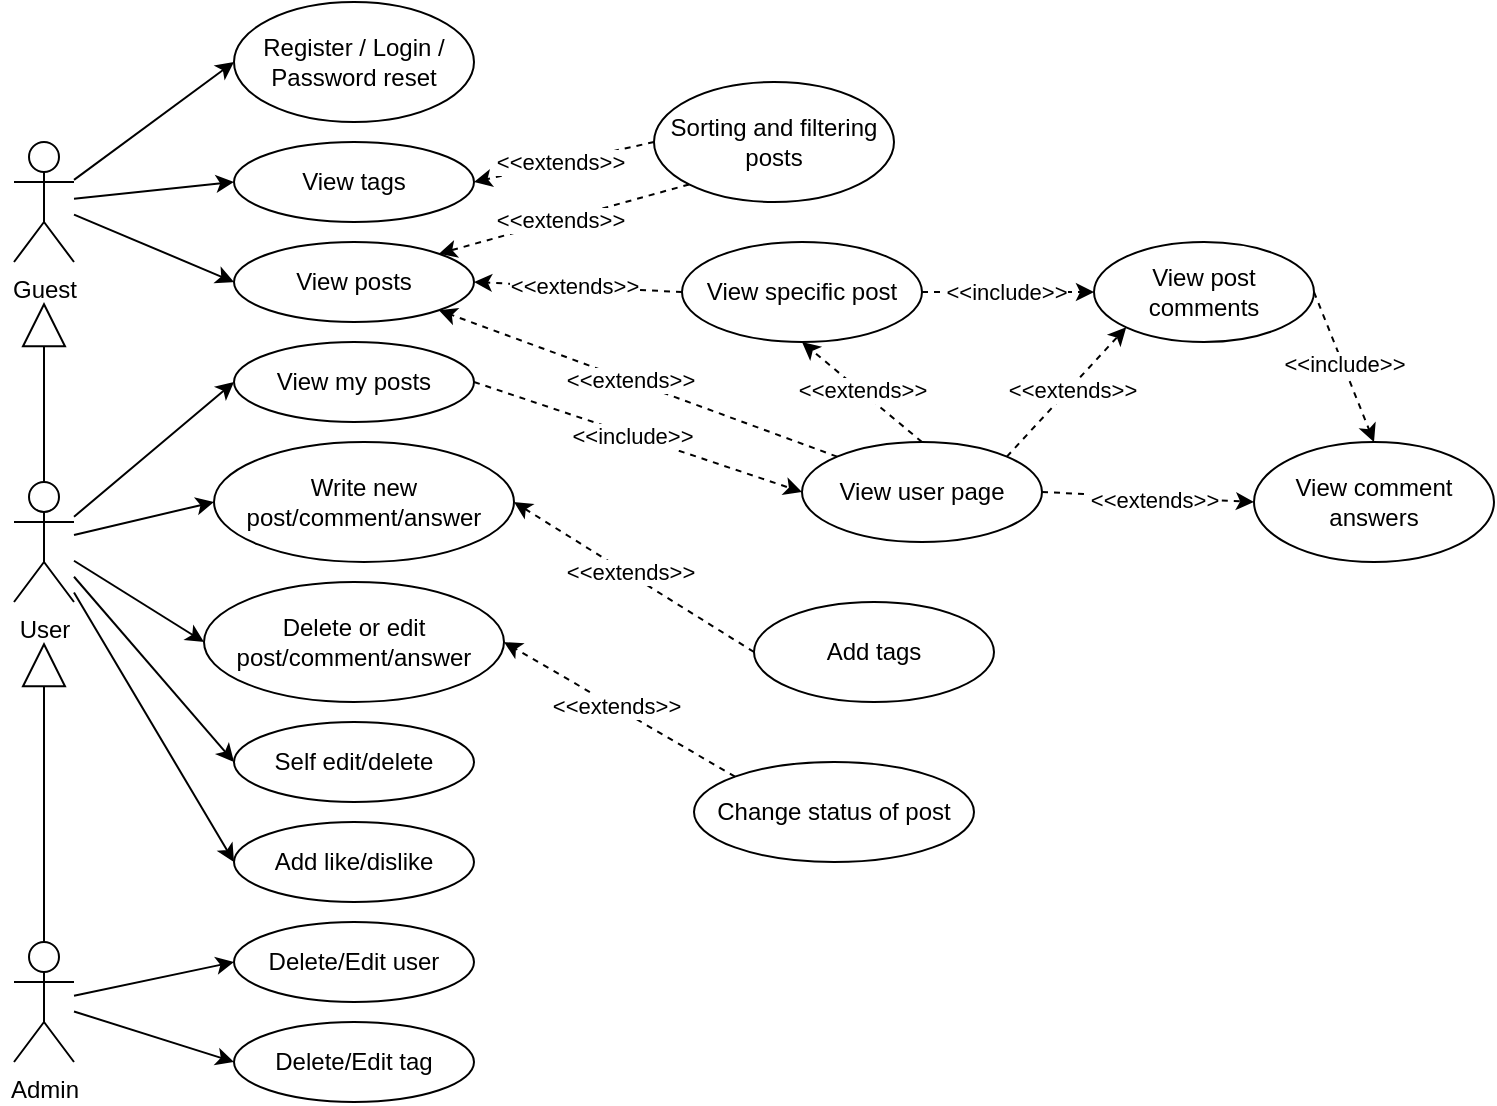 <mxfile version="22.1.5" type="github">
  <diagram name="Сторінка-1" id="4b0NFMS52FGTsFk4EFYP">
    <mxGraphModel dx="1050" dy="574" grid="1" gridSize="10" guides="1" tooltips="1" connect="1" arrows="1" fold="1" page="1" pageScale="1" pageWidth="827" pageHeight="1169" math="0" shadow="0">
      <root>
        <mxCell id="0" />
        <mxCell id="1" parent="0" />
        <mxCell id="z6wUkt-h6UnjdOqkv93--3" value="Register / Login /&lt;br&gt;Password reset" style="ellipse;whiteSpace=wrap;html=1;" parent="1" vertex="1">
          <mxGeometry x="130" y="40" width="120" height="60" as="geometry" />
        </mxCell>
        <mxCell id="z6wUkt-h6UnjdOqkv93--6" value="View posts" style="ellipse;whiteSpace=wrap;html=1;" parent="1" vertex="1">
          <mxGeometry x="130" y="160" width="120" height="40" as="geometry" />
        </mxCell>
        <mxCell id="z6wUkt-h6UnjdOqkv93--7" value="View tags" style="ellipse;whiteSpace=wrap;html=1;" parent="1" vertex="1">
          <mxGeometry x="130" y="110" width="120" height="40" as="geometry" />
        </mxCell>
        <mxCell id="z6wUkt-h6UnjdOqkv93--8" value="View my posts" style="ellipse;whiteSpace=wrap;html=1;" parent="1" vertex="1">
          <mxGeometry x="130" y="210" width="120" height="40" as="geometry" />
        </mxCell>
        <mxCell id="z6wUkt-h6UnjdOqkv93--9" value="View specific post" style="ellipse;whiteSpace=wrap;html=1;" parent="1" vertex="1">
          <mxGeometry x="354" y="160" width="120" height="50" as="geometry" />
        </mxCell>
        <mxCell id="z6wUkt-h6UnjdOqkv93--11" value="View post&lt;br&gt;comments" style="ellipse;whiteSpace=wrap;html=1;" parent="1" vertex="1">
          <mxGeometry x="560" y="160" width="110" height="50" as="geometry" />
        </mxCell>
        <mxCell id="z6wUkt-h6UnjdOqkv93--12" value="View comment&lt;br&gt;answers" style="ellipse;whiteSpace=wrap;html=1;" parent="1" vertex="1">
          <mxGeometry x="640" y="260" width="120" height="60" as="geometry" />
        </mxCell>
        <mxCell id="z6wUkt-h6UnjdOqkv93--13" value="View user page" style="ellipse;whiteSpace=wrap;html=1;" parent="1" vertex="1">
          <mxGeometry x="414" y="260" width="120" height="50" as="geometry" />
        </mxCell>
        <mxCell id="z6wUkt-h6UnjdOqkv93--14" value="Sorting and filtering posts" style="ellipse;whiteSpace=wrap;html=1;" parent="1" vertex="1">
          <mxGeometry x="340" y="80" width="120" height="60" as="geometry" />
        </mxCell>
        <mxCell id="z6wUkt-h6UnjdOqkv93--15" value="" style="endArrow=classic;html=1;rounded=0;entryX=1;entryY=0.5;entryDx=0;entryDy=0;exitX=0;exitY=0.5;exitDx=0;exitDy=0;dashed=1;" parent="1" source="z6wUkt-h6UnjdOqkv93--9" target="z6wUkt-h6UnjdOqkv93--6" edge="1">
          <mxGeometry width="50" height="50" relative="1" as="geometry">
            <mxPoint x="390" y="340" as="sourcePoint" />
            <mxPoint x="440" y="290" as="targetPoint" />
          </mxGeometry>
        </mxCell>
        <mxCell id="z6wUkt-h6UnjdOqkv93--16" value="&amp;lt;&amp;lt;extends&amp;gt;&amp;gt;" style="edgeLabel;html=1;align=center;verticalAlign=middle;resizable=0;points=[];" parent="z6wUkt-h6UnjdOqkv93--15" vertex="1" connectable="0">
          <mxGeometry x="0.042" y="-1" relative="1" as="geometry">
            <mxPoint as="offset" />
          </mxGeometry>
        </mxCell>
        <mxCell id="z6wUkt-h6UnjdOqkv93--17" value="" style="endArrow=classic;html=1;rounded=0;entryX=0;entryY=0.5;entryDx=0;entryDy=0;exitX=1;exitY=0.5;exitDx=0;exitDy=0;dashed=1;" parent="1" source="z6wUkt-h6UnjdOqkv93--9" target="z6wUkt-h6UnjdOqkv93--11" edge="1">
          <mxGeometry width="50" height="50" relative="1" as="geometry">
            <mxPoint x="390" y="340" as="sourcePoint" />
            <mxPoint x="440" y="290" as="targetPoint" />
          </mxGeometry>
        </mxCell>
        <mxCell id="z6wUkt-h6UnjdOqkv93--18" value="&amp;lt;&amp;lt;include&amp;gt;&amp;gt;" style="edgeLabel;html=1;align=center;verticalAlign=middle;resizable=0;points=[];" parent="z6wUkt-h6UnjdOqkv93--17" vertex="1" connectable="0">
          <mxGeometry x="-0.034" relative="1" as="geometry">
            <mxPoint as="offset" />
          </mxGeometry>
        </mxCell>
        <mxCell id="z6wUkt-h6UnjdOqkv93--19" value="" style="endArrow=classic;html=1;rounded=0;entryX=0.5;entryY=0;entryDx=0;entryDy=0;exitX=1;exitY=0.5;exitDx=0;exitDy=0;dashed=1;" parent="1" source="z6wUkt-h6UnjdOqkv93--11" target="z6wUkt-h6UnjdOqkv93--12" edge="1">
          <mxGeometry width="50" height="50" relative="1" as="geometry">
            <mxPoint x="460" y="195" as="sourcePoint" />
            <mxPoint x="550" y="195" as="targetPoint" />
          </mxGeometry>
        </mxCell>
        <mxCell id="z6wUkt-h6UnjdOqkv93--20" value="&amp;lt;&amp;lt;include&amp;gt;&amp;gt;" style="edgeLabel;html=1;align=center;verticalAlign=middle;resizable=0;points=[];" parent="z6wUkt-h6UnjdOqkv93--19" vertex="1" connectable="0">
          <mxGeometry x="-0.034" relative="1" as="geometry">
            <mxPoint as="offset" />
          </mxGeometry>
        </mxCell>
        <mxCell id="z6wUkt-h6UnjdOqkv93--21" value="" style="endArrow=classic;html=1;rounded=0;entryX=1;entryY=0;entryDx=0;entryDy=0;exitX=0;exitY=1;exitDx=0;exitDy=0;dashed=1;" parent="1" source="z6wUkt-h6UnjdOqkv93--14" target="z6wUkt-h6UnjdOqkv93--6" edge="1">
          <mxGeometry width="50" height="50" relative="1" as="geometry">
            <mxPoint x="340" y="195" as="sourcePoint" />
            <mxPoint x="260" y="155" as="targetPoint" />
          </mxGeometry>
        </mxCell>
        <mxCell id="z6wUkt-h6UnjdOqkv93--22" value="&amp;lt;&amp;lt;extends&amp;gt;&amp;gt;" style="edgeLabel;html=1;align=center;verticalAlign=middle;resizable=0;points=[];" parent="z6wUkt-h6UnjdOqkv93--21" vertex="1" connectable="0">
          <mxGeometry x="0.042" y="-1" relative="1" as="geometry">
            <mxPoint as="offset" />
          </mxGeometry>
        </mxCell>
        <mxCell id="z6wUkt-h6UnjdOqkv93--23" value="" style="endArrow=classic;html=1;rounded=0;entryX=0;entryY=0.5;entryDx=0;entryDy=0;" parent="1" source="z6wUkt-h6UnjdOqkv93--39" target="z6wUkt-h6UnjdOqkv93--3" edge="1">
          <mxGeometry width="50" height="50" relative="1" as="geometry">
            <mxPoint x="70" y="162" as="sourcePoint" />
            <mxPoint x="440" y="290" as="targetPoint" />
          </mxGeometry>
        </mxCell>
        <mxCell id="z6wUkt-h6UnjdOqkv93--24" value="" style="endArrow=classic;html=1;rounded=0;entryX=0;entryY=0.5;entryDx=0;entryDy=0;" parent="1" source="z6wUkt-h6UnjdOqkv93--39" target="z6wUkt-h6UnjdOqkv93--6" edge="1">
          <mxGeometry width="50" height="50" relative="1" as="geometry">
            <mxPoint x="70" y="195.588" as="sourcePoint" />
            <mxPoint x="140" y="80" as="targetPoint" />
          </mxGeometry>
        </mxCell>
        <mxCell id="z6wUkt-h6UnjdOqkv93--25" value="" style="endArrow=classic;html=1;rounded=0;entryX=0;entryY=0.5;entryDx=0;entryDy=0;" parent="1" source="z6wUkt-h6UnjdOqkv93--39" target="z6wUkt-h6UnjdOqkv93--7" edge="1">
          <mxGeometry width="50" height="50" relative="1" as="geometry">
            <mxPoint x="70" y="177" as="sourcePoint" />
            <mxPoint x="150" y="90" as="targetPoint" />
          </mxGeometry>
        </mxCell>
        <mxCell id="z6wUkt-h6UnjdOqkv93--27" value="" style="endArrow=classic;html=1;rounded=0;entryX=0.5;entryY=1;entryDx=0;entryDy=0;exitX=0.5;exitY=0;exitDx=0;exitDy=0;dashed=1;" parent="1" source="z6wUkt-h6UnjdOqkv93--13" target="z6wUkt-h6UnjdOqkv93--9" edge="1">
          <mxGeometry width="50" height="50" relative="1" as="geometry">
            <mxPoint x="340" y="195" as="sourcePoint" />
            <mxPoint x="260" y="155" as="targetPoint" />
          </mxGeometry>
        </mxCell>
        <mxCell id="z6wUkt-h6UnjdOqkv93--28" value="&amp;lt;&amp;lt;extends&amp;gt;&amp;gt;" style="edgeLabel;html=1;align=center;verticalAlign=middle;resizable=0;points=[];" parent="z6wUkt-h6UnjdOqkv93--27" vertex="1" connectable="0">
          <mxGeometry x="0.042" y="-1" relative="1" as="geometry">
            <mxPoint as="offset" />
          </mxGeometry>
        </mxCell>
        <mxCell id="z6wUkt-h6UnjdOqkv93--29" value="" style="endArrow=classic;html=1;rounded=0;entryX=0;entryY=1;entryDx=0;entryDy=0;exitX=1;exitY=0;exitDx=0;exitDy=0;dashed=1;" parent="1" source="z6wUkt-h6UnjdOqkv93--13" target="z6wUkt-h6UnjdOqkv93--11" edge="1">
          <mxGeometry width="50" height="50" relative="1" as="geometry">
            <mxPoint x="400" y="255" as="sourcePoint" />
            <mxPoint x="400" y="220" as="targetPoint" />
          </mxGeometry>
        </mxCell>
        <mxCell id="z6wUkt-h6UnjdOqkv93--30" value="&amp;lt;&amp;lt;extends&amp;gt;&amp;gt;" style="edgeLabel;html=1;align=center;verticalAlign=middle;resizable=0;points=[];" parent="z6wUkt-h6UnjdOqkv93--29" vertex="1" connectable="0">
          <mxGeometry x="0.042" y="-1" relative="1" as="geometry">
            <mxPoint as="offset" />
          </mxGeometry>
        </mxCell>
        <mxCell id="z6wUkt-h6UnjdOqkv93--31" value="" style="endArrow=classic;html=1;rounded=0;exitX=1;exitY=0.5;exitDx=0;exitDy=0;dashed=1;entryX=0;entryY=0.5;entryDx=0;entryDy=0;" parent="1" source="z6wUkt-h6UnjdOqkv93--13" target="z6wUkt-h6UnjdOqkv93--12" edge="1">
          <mxGeometry width="50" height="50" relative="1" as="geometry">
            <mxPoint x="442" y="262" as="sourcePoint" />
            <mxPoint x="670" y="270" as="targetPoint" />
          </mxGeometry>
        </mxCell>
        <mxCell id="z6wUkt-h6UnjdOqkv93--32" value="&amp;lt;&amp;lt;extends&amp;gt;&amp;gt;" style="edgeLabel;html=1;align=center;verticalAlign=middle;resizable=0;points=[];" parent="z6wUkt-h6UnjdOqkv93--31" vertex="1" connectable="0">
          <mxGeometry x="0.042" y="-1" relative="1" as="geometry">
            <mxPoint as="offset" />
          </mxGeometry>
        </mxCell>
        <mxCell id="z6wUkt-h6UnjdOqkv93--33" value="" style="endArrow=classic;html=1;rounded=0;exitX=0;exitY=0;exitDx=0;exitDy=0;dashed=1;entryX=1;entryY=1;entryDx=0;entryDy=0;" parent="1" source="z6wUkt-h6UnjdOqkv93--13" target="z6wUkt-h6UnjdOqkv93--6" edge="1">
          <mxGeometry width="50" height="50" relative="1" as="geometry">
            <mxPoint x="460" y="280" as="sourcePoint" />
            <mxPoint x="680" y="280" as="targetPoint" />
          </mxGeometry>
        </mxCell>
        <mxCell id="z6wUkt-h6UnjdOqkv93--34" value="&amp;lt;&amp;lt;extends&amp;gt;&amp;gt;" style="edgeLabel;html=1;align=center;verticalAlign=middle;resizable=0;points=[];" parent="z6wUkt-h6UnjdOqkv93--33" vertex="1" connectable="0">
          <mxGeometry x="0.042" y="-1" relative="1" as="geometry">
            <mxPoint as="offset" />
          </mxGeometry>
        </mxCell>
        <mxCell id="z6wUkt-h6UnjdOqkv93--35" value="" style="endArrow=classic;html=1;rounded=0;entryX=1;entryY=0.5;entryDx=0;entryDy=0;exitX=0;exitY=0.5;exitDx=0;exitDy=0;dashed=1;" parent="1" source="z6wUkt-h6UnjdOqkv93--14" target="z6wUkt-h6UnjdOqkv93--7" edge="1">
          <mxGeometry width="50" height="50" relative="1" as="geometry">
            <mxPoint x="424" y="290" as="sourcePoint" />
            <mxPoint x="242" y="173" as="targetPoint" />
          </mxGeometry>
        </mxCell>
        <mxCell id="z6wUkt-h6UnjdOqkv93--36" value="&amp;lt;&amp;lt;extends&amp;gt;&amp;gt;" style="edgeLabel;html=1;align=center;verticalAlign=middle;resizable=0;points=[];" parent="z6wUkt-h6UnjdOqkv93--35" vertex="1" connectable="0">
          <mxGeometry x="0.042" y="-1" relative="1" as="geometry">
            <mxPoint as="offset" />
          </mxGeometry>
        </mxCell>
        <mxCell id="z6wUkt-h6UnjdOqkv93--37" value="" style="endArrow=classic;html=1;rounded=0;entryX=0;entryY=0.5;entryDx=0;entryDy=0;exitX=1;exitY=0.5;exitDx=0;exitDy=0;dashed=1;" parent="1" source="z6wUkt-h6UnjdOqkv93--8" target="z6wUkt-h6UnjdOqkv93--13" edge="1">
          <mxGeometry width="50" height="50" relative="1" as="geometry">
            <mxPoint x="450" y="200" as="sourcePoint" />
            <mxPoint x="530" y="200" as="targetPoint" />
          </mxGeometry>
        </mxCell>
        <mxCell id="z6wUkt-h6UnjdOqkv93--38" value="&amp;lt;&amp;lt;include&amp;gt;&amp;gt;" style="edgeLabel;html=1;align=center;verticalAlign=middle;resizable=0;points=[];" parent="z6wUkt-h6UnjdOqkv93--37" vertex="1" connectable="0">
          <mxGeometry x="-0.034" relative="1" as="geometry">
            <mxPoint as="offset" />
          </mxGeometry>
        </mxCell>
        <mxCell id="z6wUkt-h6UnjdOqkv93--39" value="Guest" style="shape=umlActor;verticalLabelPosition=bottom;verticalAlign=top;html=1;outlineConnect=0;" parent="1" vertex="1">
          <mxGeometry x="20" y="110" width="30" height="60" as="geometry" />
        </mxCell>
        <mxCell id="z6wUkt-h6UnjdOqkv93--42" value="" style="endArrow=classic;html=1;rounded=0;entryX=0;entryY=0.5;entryDx=0;entryDy=0;" parent="1" source="st2nfeswGHO-1mm0aOT0-1" target="z6wUkt-h6UnjdOqkv93--8" edge="1">
          <mxGeometry width="50" height="50" relative="1" as="geometry">
            <mxPoint x="390" y="340" as="sourcePoint" />
            <mxPoint x="440" y="290" as="targetPoint" />
          </mxGeometry>
        </mxCell>
        <mxCell id="z6wUkt-h6UnjdOqkv93--58" value="Add tags" style="ellipse;whiteSpace=wrap;html=1;" parent="1" vertex="1">
          <mxGeometry x="390" y="340" width="120" height="50" as="geometry" />
        </mxCell>
        <mxCell id="z6wUkt-h6UnjdOqkv93--59" value="" style="endArrow=classic;html=1;rounded=0;exitX=0;exitY=0.5;exitDx=0;exitDy=0;dashed=1;entryX=1;entryY=0.5;entryDx=0;entryDy=0;" parent="1" source="z6wUkt-h6UnjdOqkv93--58" target="st2nfeswGHO-1mm0aOT0-9" edge="1">
          <mxGeometry width="50" height="50" relative="1" as="geometry">
            <mxPoint x="442" y="337" as="sourcePoint" />
            <mxPoint x="250" y="325" as="targetPoint" />
          </mxGeometry>
        </mxCell>
        <mxCell id="z6wUkt-h6UnjdOqkv93--60" value="&amp;lt;&amp;lt;extends&amp;gt;&amp;gt;" style="edgeLabel;html=1;align=center;verticalAlign=middle;resizable=0;points=[];" parent="z6wUkt-h6UnjdOqkv93--59" vertex="1" connectable="0">
          <mxGeometry x="0.042" y="-1" relative="1" as="geometry">
            <mxPoint as="offset" />
          </mxGeometry>
        </mxCell>
        <mxCell id="z6wUkt-h6UnjdOqkv93--68" value="Self edit/delete" style="ellipse;whiteSpace=wrap;html=1;" parent="1" vertex="1">
          <mxGeometry x="130" y="400" width="120" height="40" as="geometry" />
        </mxCell>
        <mxCell id="z6wUkt-h6UnjdOqkv93--71" value="" style="endArrow=classic;html=1;rounded=0;entryX=0;entryY=0.5;entryDx=0;entryDy=0;" parent="1" source="st2nfeswGHO-1mm0aOT0-1" target="z6wUkt-h6UnjdOqkv93--68" edge="1">
          <mxGeometry width="50" height="50" relative="1" as="geometry">
            <mxPoint x="70" y="291" as="sourcePoint" />
            <mxPoint x="130" y="375" as="targetPoint" />
          </mxGeometry>
        </mxCell>
        <mxCell id="st2nfeswGHO-1mm0aOT0-1" value="User" style="shape=umlActor;verticalLabelPosition=bottom;verticalAlign=top;html=1;outlineConnect=0;" vertex="1" parent="1">
          <mxGeometry x="20" y="280" width="30" height="60" as="geometry" />
        </mxCell>
        <mxCell id="st2nfeswGHO-1mm0aOT0-4" value="Admin" style="shape=umlActor;verticalLabelPosition=bottom;verticalAlign=top;html=1;outlineConnect=0;" vertex="1" parent="1">
          <mxGeometry x="20" y="510" width="30" height="60" as="geometry" />
        </mxCell>
        <mxCell id="st2nfeswGHO-1mm0aOT0-6" value="Delete or edit post/comment/answer" style="ellipse;whiteSpace=wrap;html=1;" vertex="1" parent="1">
          <mxGeometry x="115" y="330" width="150" height="60" as="geometry" />
        </mxCell>
        <mxCell id="st2nfeswGHO-1mm0aOT0-9" value="Write new post/comment/answer" style="ellipse;whiteSpace=wrap;html=1;" vertex="1" parent="1">
          <mxGeometry x="120" y="260" width="150" height="60" as="geometry" />
        </mxCell>
        <mxCell id="st2nfeswGHO-1mm0aOT0-11" value="Delete/Edit user" style="ellipse;whiteSpace=wrap;html=1;" vertex="1" parent="1">
          <mxGeometry x="130" y="500" width="120" height="40" as="geometry" />
        </mxCell>
        <mxCell id="st2nfeswGHO-1mm0aOT0-12" value="" style="endArrow=classic;html=1;rounded=0;entryX=0;entryY=0.5;entryDx=0;entryDy=0;" edge="1" parent="1" source="st2nfeswGHO-1mm0aOT0-1" target="st2nfeswGHO-1mm0aOT0-9">
          <mxGeometry width="50" height="50" relative="1" as="geometry">
            <mxPoint x="420" y="530" as="sourcePoint" />
            <mxPoint x="470" y="480" as="targetPoint" />
          </mxGeometry>
        </mxCell>
        <mxCell id="st2nfeswGHO-1mm0aOT0-14" value="" style="endArrow=classic;html=1;rounded=0;entryX=0;entryY=0.5;entryDx=0;entryDy=0;" edge="1" parent="1" source="st2nfeswGHO-1mm0aOT0-1" target="st2nfeswGHO-1mm0aOT0-6">
          <mxGeometry width="50" height="50" relative="1" as="geometry">
            <mxPoint x="420" y="530" as="sourcePoint" />
            <mxPoint x="470" y="480" as="targetPoint" />
          </mxGeometry>
        </mxCell>
        <mxCell id="st2nfeswGHO-1mm0aOT0-18" value="" style="endArrow=classic;html=1;rounded=0;entryX=0;entryY=0.5;entryDx=0;entryDy=0;" edge="1" parent="1" source="st2nfeswGHO-1mm0aOT0-4" target="st2nfeswGHO-1mm0aOT0-11">
          <mxGeometry width="50" height="50" relative="1" as="geometry">
            <mxPoint x="400" y="530" as="sourcePoint" />
            <mxPoint x="450" y="480" as="targetPoint" />
          </mxGeometry>
        </mxCell>
        <mxCell id="st2nfeswGHO-1mm0aOT0-19" value="Add like/dislike" style="ellipse;whiteSpace=wrap;html=1;" vertex="1" parent="1">
          <mxGeometry x="130" y="450" width="120" height="40" as="geometry" />
        </mxCell>
        <mxCell id="st2nfeswGHO-1mm0aOT0-20" value="" style="endArrow=classic;html=1;rounded=0;entryX=0;entryY=0.5;entryDx=0;entryDy=0;" edge="1" parent="1" source="st2nfeswGHO-1mm0aOT0-1" target="st2nfeswGHO-1mm0aOT0-19">
          <mxGeometry width="50" height="50" relative="1" as="geometry">
            <mxPoint x="400" y="430" as="sourcePoint" />
            <mxPoint x="450" y="380" as="targetPoint" />
          </mxGeometry>
        </mxCell>
        <mxCell id="st2nfeswGHO-1mm0aOT0-24" value="" style="endArrow=block;html=1;rounded=0;endFill=0;endSize=20;" edge="1" parent="1" source="st2nfeswGHO-1mm0aOT0-1">
          <mxGeometry width="50" height="50" relative="1" as="geometry">
            <mxPoint x="400" y="330" as="sourcePoint" />
            <mxPoint x="35" y="190" as="targetPoint" />
          </mxGeometry>
        </mxCell>
        <mxCell id="st2nfeswGHO-1mm0aOT0-28" value="" style="endArrow=block;html=1;rounded=0;strokeColor=default;endFill=0;startSize=6;strokeWidth=1;targetPerimeterSpacing=0;jumpSize=6;shadow=0;endSize=20;" edge="1" parent="1" source="st2nfeswGHO-1mm0aOT0-4">
          <mxGeometry width="50" height="50" relative="1" as="geometry">
            <mxPoint x="400" y="430" as="sourcePoint" />
            <mxPoint x="35" y="360" as="targetPoint" />
          </mxGeometry>
        </mxCell>
        <mxCell id="st2nfeswGHO-1mm0aOT0-31" value="Change status of post" style="ellipse;whiteSpace=wrap;html=1;" vertex="1" parent="1">
          <mxGeometry x="360" y="420" width="140" height="50" as="geometry" />
        </mxCell>
        <mxCell id="st2nfeswGHO-1mm0aOT0-32" value="" style="endArrow=classic;html=1;rounded=0;exitX=0;exitY=0;exitDx=0;exitDy=0;dashed=1;entryX=1;entryY=0.5;entryDx=0;entryDy=0;" edge="1" parent="1" source="st2nfeswGHO-1mm0aOT0-31" target="st2nfeswGHO-1mm0aOT0-6">
          <mxGeometry width="50" height="50" relative="1" as="geometry">
            <mxPoint x="400" y="395" as="sourcePoint" />
            <mxPoint x="280" y="330" as="targetPoint" />
          </mxGeometry>
        </mxCell>
        <mxCell id="st2nfeswGHO-1mm0aOT0-33" value="&amp;lt;&amp;lt;extends&amp;gt;&amp;gt;" style="edgeLabel;html=1;align=center;verticalAlign=middle;resizable=0;points=[];" vertex="1" connectable="0" parent="st2nfeswGHO-1mm0aOT0-32">
          <mxGeometry x="0.042" y="-1" relative="1" as="geometry">
            <mxPoint as="offset" />
          </mxGeometry>
        </mxCell>
        <mxCell id="st2nfeswGHO-1mm0aOT0-34" value="Delete/Edit tag" style="ellipse;whiteSpace=wrap;html=1;" vertex="1" parent="1">
          <mxGeometry x="130" y="550" width="120" height="40" as="geometry" />
        </mxCell>
        <mxCell id="st2nfeswGHO-1mm0aOT0-35" value="" style="endArrow=classic;html=1;rounded=0;entryX=0;entryY=0.5;entryDx=0;entryDy=0;" edge="1" parent="1" source="st2nfeswGHO-1mm0aOT0-4" target="st2nfeswGHO-1mm0aOT0-34">
          <mxGeometry width="50" height="50" relative="1" as="geometry">
            <mxPoint x="60" y="568" as="sourcePoint" />
            <mxPoint x="140" y="585" as="targetPoint" />
          </mxGeometry>
        </mxCell>
      </root>
    </mxGraphModel>
  </diagram>
</mxfile>
